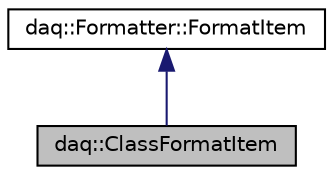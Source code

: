 digraph "daq::ClassFormatItem"
{
  edge [fontname="Helvetica",fontsize="10",labelfontname="Helvetica",labelfontsize="10"];
  node [fontname="Helvetica",fontsize="10",shape=record];
  Node2 [label="daq::ClassFormatItem",height=0.2,width=0.4,color="black", fillcolor="grey75", style="filled", fontcolor="black"];
  Node3 -> Node2 [dir="back",color="midnightblue",fontsize="10",style="solid"];
  Node3 [label="daq::Formatter::FormatItem",height=0.2,width=0.4,color="black", fillcolor="white", style="filled",URL="$classdaq_1_1Formatter_1_1FormatItem.html",tooltip="格式化项 "];
}
